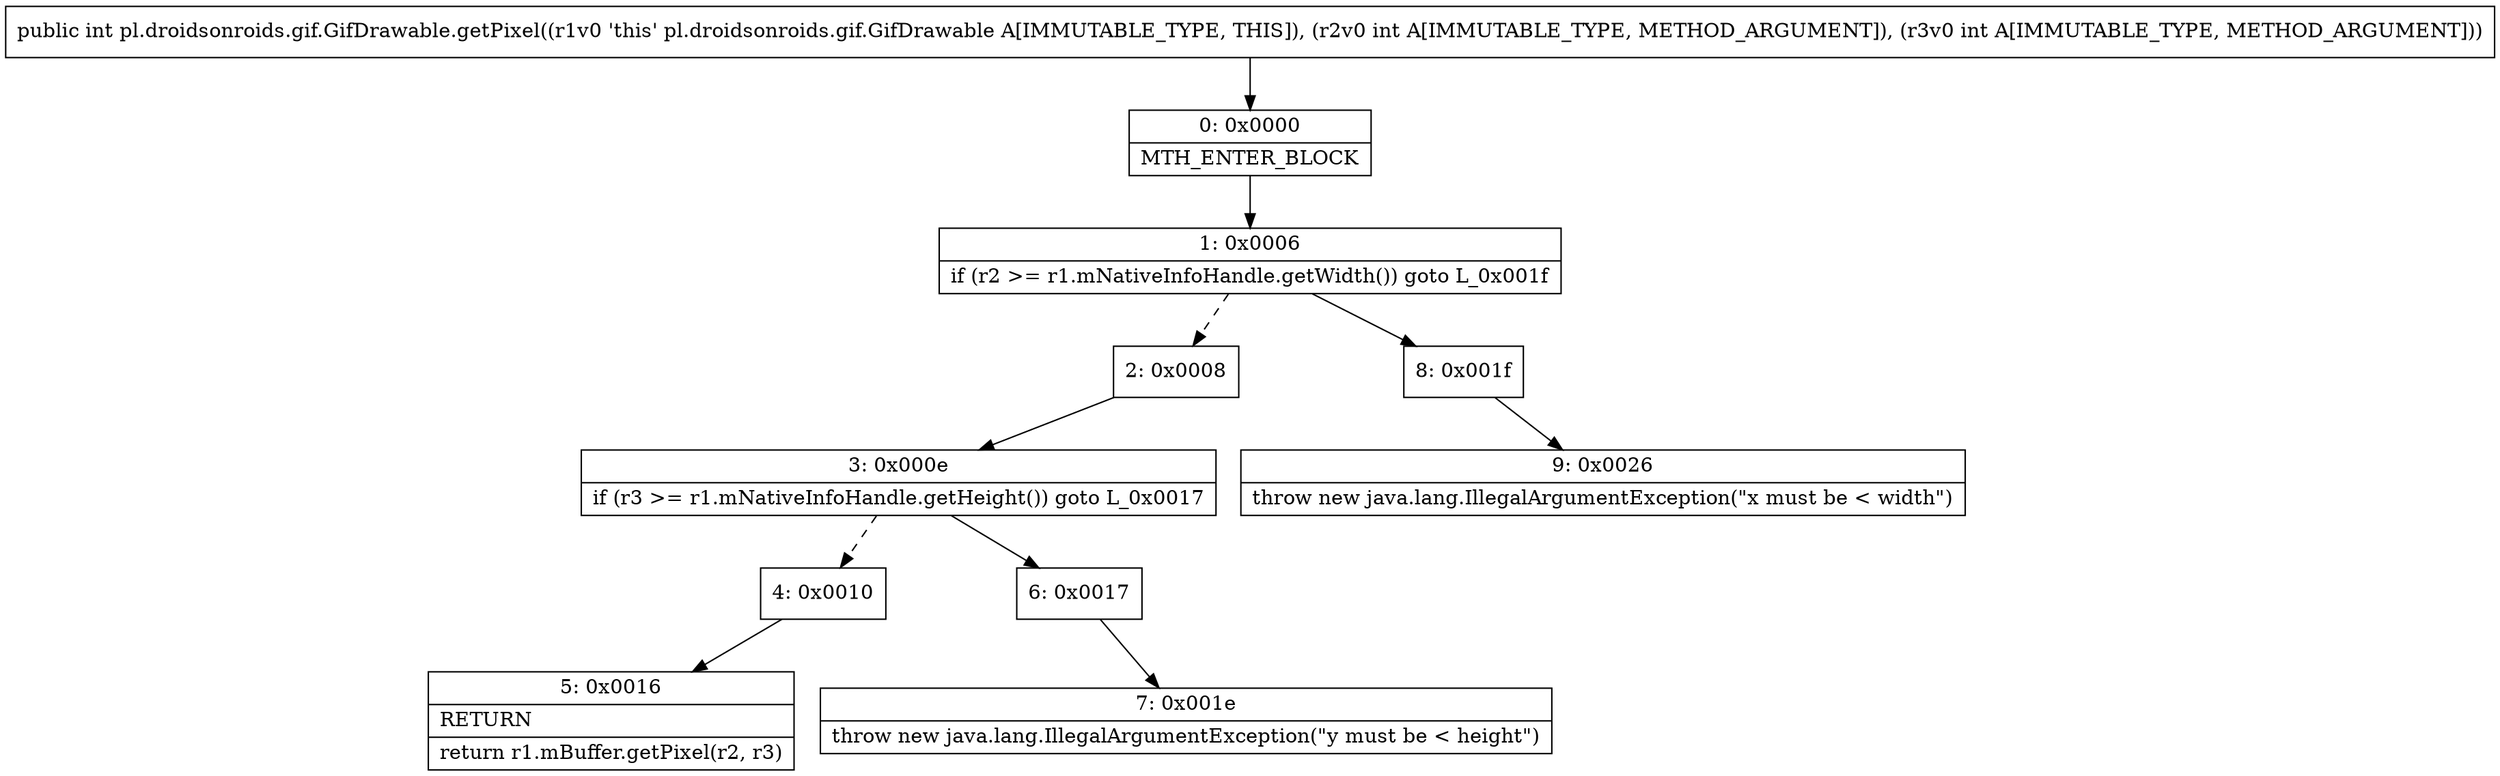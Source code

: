 digraph "CFG forpl.droidsonroids.gif.GifDrawable.getPixel(II)I" {
Node_0 [shape=record,label="{0\:\ 0x0000|MTH_ENTER_BLOCK\l}"];
Node_1 [shape=record,label="{1\:\ 0x0006|if (r2 \>= r1.mNativeInfoHandle.getWidth()) goto L_0x001f\l}"];
Node_2 [shape=record,label="{2\:\ 0x0008}"];
Node_3 [shape=record,label="{3\:\ 0x000e|if (r3 \>= r1.mNativeInfoHandle.getHeight()) goto L_0x0017\l}"];
Node_4 [shape=record,label="{4\:\ 0x0010}"];
Node_5 [shape=record,label="{5\:\ 0x0016|RETURN\l|return r1.mBuffer.getPixel(r2, r3)\l}"];
Node_6 [shape=record,label="{6\:\ 0x0017}"];
Node_7 [shape=record,label="{7\:\ 0x001e|throw new java.lang.IllegalArgumentException(\"y must be \< height\")\l}"];
Node_8 [shape=record,label="{8\:\ 0x001f}"];
Node_9 [shape=record,label="{9\:\ 0x0026|throw new java.lang.IllegalArgumentException(\"x must be \< width\")\l}"];
MethodNode[shape=record,label="{public int pl.droidsonroids.gif.GifDrawable.getPixel((r1v0 'this' pl.droidsonroids.gif.GifDrawable A[IMMUTABLE_TYPE, THIS]), (r2v0 int A[IMMUTABLE_TYPE, METHOD_ARGUMENT]), (r3v0 int A[IMMUTABLE_TYPE, METHOD_ARGUMENT])) }"];
MethodNode -> Node_0;
Node_0 -> Node_1;
Node_1 -> Node_2[style=dashed];
Node_1 -> Node_8;
Node_2 -> Node_3;
Node_3 -> Node_4[style=dashed];
Node_3 -> Node_6;
Node_4 -> Node_5;
Node_6 -> Node_7;
Node_8 -> Node_9;
}

